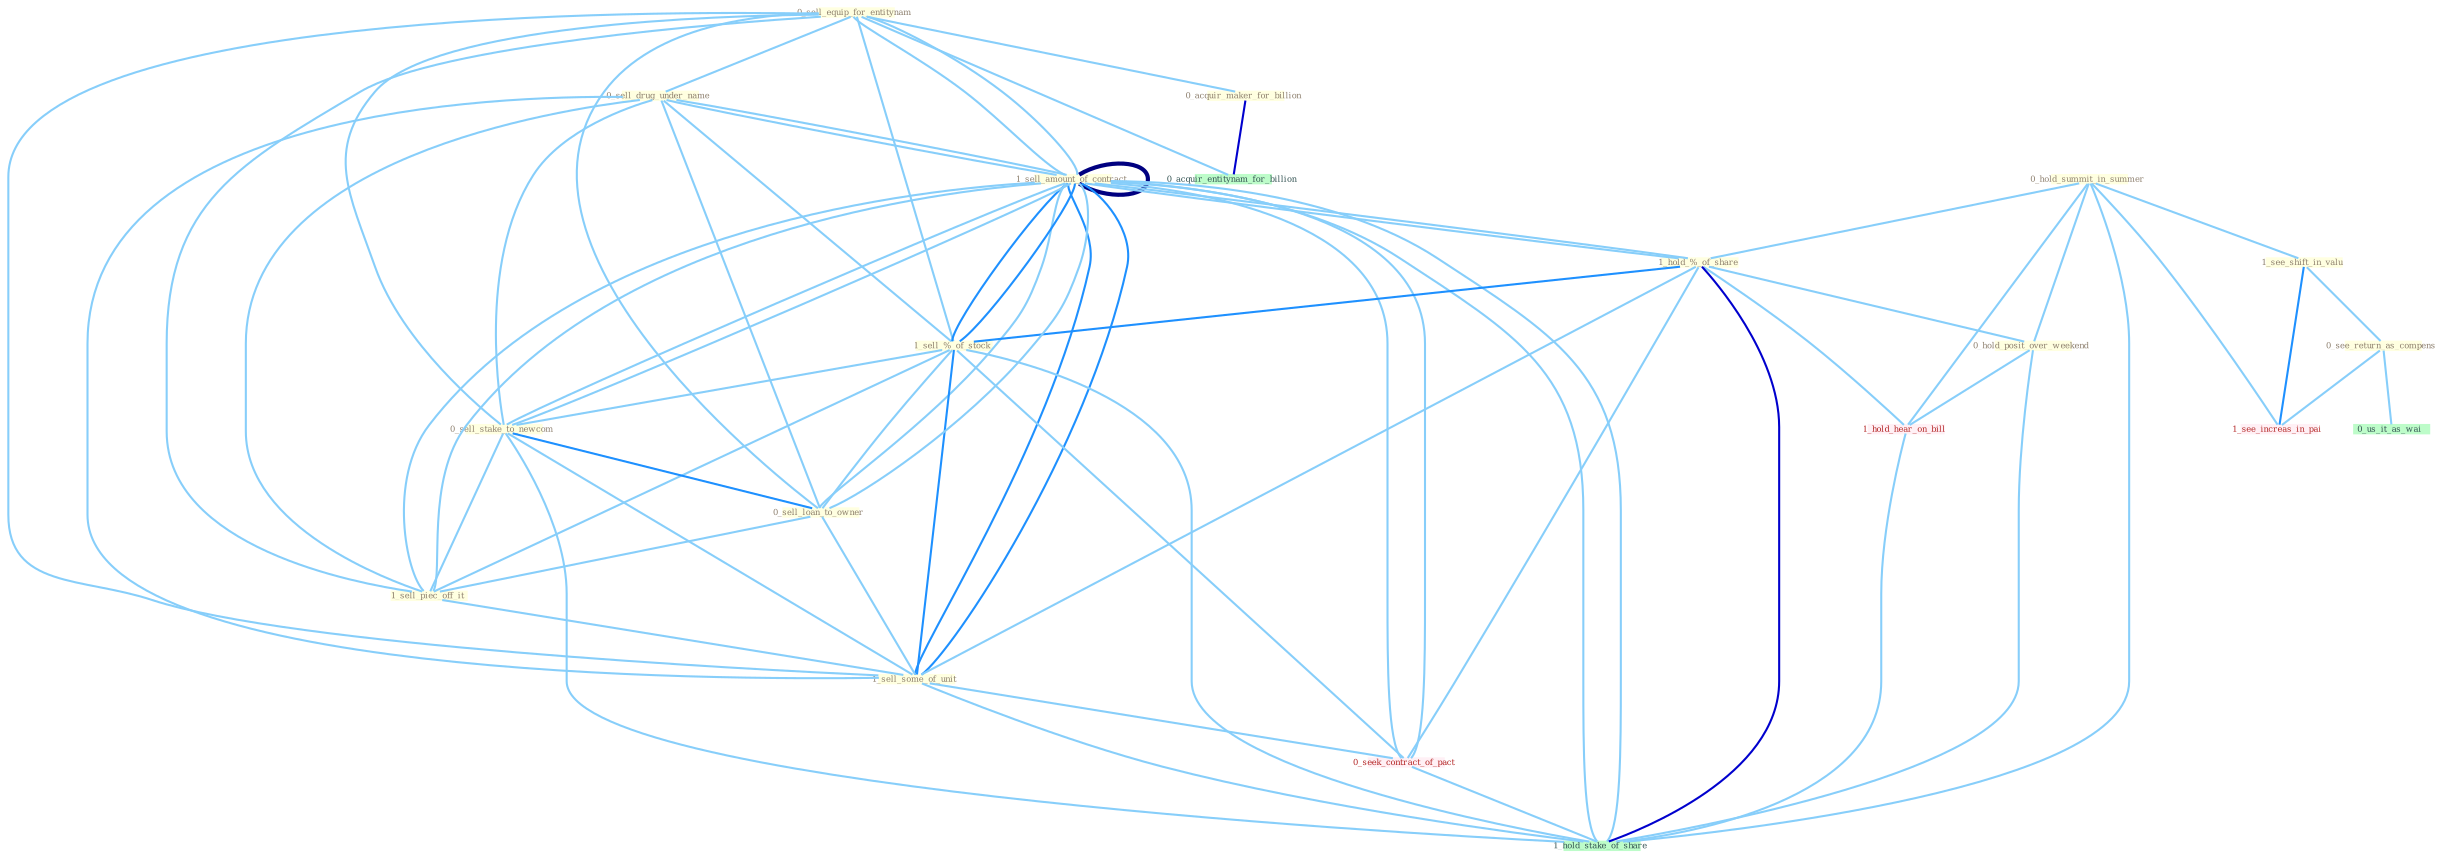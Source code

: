 Graph G{ 
    node
    [shape=polygon,style=filled,width=.5,height=.06,color="#BDFCC9",fixedsize=true,fontsize=4,
    fontcolor="#2f4f4f"];
    {node
    [color="#ffffe0", fontcolor="#8b7d6b"] "0_sell_equip_for_entitynam " "0_sell_drug_under_name " "0_hold_summit_in_summer " "1_sell_amount_of_contract " "1_hold_%_of_share " "1_sell_%_of_stock " "0_sell_stake_to_newcom " "0_hold_posit_over_weekend " "0_sell_loan_to_owner " "0_acquir_maker_for_billion " "1_see_shift_in_valu " "0_see_return_as_compens " "1_sell_amount_of_contract " "1_sell_piec_off_it " "1_sell_some_of_unit "}
{node [color="#fff0f5", fontcolor="#b22222"] "0_seek_contract_of_pact " "1_see_increas_in_pai " "1_hold_hear_on_bill "}
edge [color="#B0E2FF"];

	"0_sell_equip_for_entitynam " -- "0_sell_drug_under_name " [w="1", color="#87cefa" ];
	"0_sell_equip_for_entitynam " -- "1_sell_amount_of_contract " [w="1", color="#87cefa" ];
	"0_sell_equip_for_entitynam " -- "1_sell_%_of_stock " [w="1", color="#87cefa" ];
	"0_sell_equip_for_entitynam " -- "0_sell_stake_to_newcom " [w="1", color="#87cefa" ];
	"0_sell_equip_for_entitynam " -- "0_sell_loan_to_owner " [w="1", color="#87cefa" ];
	"0_sell_equip_for_entitynam " -- "0_acquir_maker_for_billion " [w="1", color="#87cefa" ];
	"0_sell_equip_for_entitynam " -- "1_sell_amount_of_contract " [w="1", color="#87cefa" ];
	"0_sell_equip_for_entitynam " -- "1_sell_piec_off_it " [w="1", color="#87cefa" ];
	"0_sell_equip_for_entitynam " -- "1_sell_some_of_unit " [w="1", color="#87cefa" ];
	"0_sell_equip_for_entitynam " -- "0_acquir_entitynam_for_billion " [w="1", color="#87cefa" ];
	"0_sell_drug_under_name " -- "1_sell_amount_of_contract " [w="1", color="#87cefa" ];
	"0_sell_drug_under_name " -- "1_sell_%_of_stock " [w="1", color="#87cefa" ];
	"0_sell_drug_under_name " -- "0_sell_stake_to_newcom " [w="1", color="#87cefa" ];
	"0_sell_drug_under_name " -- "0_sell_loan_to_owner " [w="1", color="#87cefa" ];
	"0_sell_drug_under_name " -- "1_sell_amount_of_contract " [w="1", color="#87cefa" ];
	"0_sell_drug_under_name " -- "1_sell_piec_off_it " [w="1", color="#87cefa" ];
	"0_sell_drug_under_name " -- "1_sell_some_of_unit " [w="1", color="#87cefa" ];
	"0_hold_summit_in_summer " -- "1_hold_%_of_share " [w="1", color="#87cefa" ];
	"0_hold_summit_in_summer " -- "0_hold_posit_over_weekend " [w="1", color="#87cefa" ];
	"0_hold_summit_in_summer " -- "1_see_shift_in_valu " [w="1", color="#87cefa" ];
	"0_hold_summit_in_summer " -- "1_see_increas_in_pai " [w="1", color="#87cefa" ];
	"0_hold_summit_in_summer " -- "1_hold_hear_on_bill " [w="1", color="#87cefa" ];
	"0_hold_summit_in_summer " -- "1_hold_stake_of_share " [w="1", color="#87cefa" ];
	"1_sell_amount_of_contract " -- "1_hold_%_of_share " [w="1", color="#87cefa" ];
	"1_sell_amount_of_contract " -- "1_sell_%_of_stock " [w="2", color="#1e90ff" , len=0.8];
	"1_sell_amount_of_contract " -- "0_sell_stake_to_newcom " [w="1", color="#87cefa" ];
	"1_sell_amount_of_contract " -- "0_sell_loan_to_owner " [w="1", color="#87cefa" ];
	"1_sell_amount_of_contract " -- "1_sell_amount_of_contract " [w="4", style=bold, color="#000080", len=0.4];
	"1_sell_amount_of_contract " -- "1_sell_piec_off_it " [w="1", color="#87cefa" ];
	"1_sell_amount_of_contract " -- "1_sell_some_of_unit " [w="2", color="#1e90ff" , len=0.8];
	"1_sell_amount_of_contract " -- "0_seek_contract_of_pact " [w="1", color="#87cefa" ];
	"1_sell_amount_of_contract " -- "1_hold_stake_of_share " [w="1", color="#87cefa" ];
	"1_hold_%_of_share " -- "1_sell_%_of_stock " [w="2", color="#1e90ff" , len=0.8];
	"1_hold_%_of_share " -- "0_hold_posit_over_weekend " [w="1", color="#87cefa" ];
	"1_hold_%_of_share " -- "1_sell_amount_of_contract " [w="1", color="#87cefa" ];
	"1_hold_%_of_share " -- "1_sell_some_of_unit " [w="1", color="#87cefa" ];
	"1_hold_%_of_share " -- "0_seek_contract_of_pact " [w="1", color="#87cefa" ];
	"1_hold_%_of_share " -- "1_hold_hear_on_bill " [w="1", color="#87cefa" ];
	"1_hold_%_of_share " -- "1_hold_stake_of_share " [w="3", color="#0000cd" , len=0.6];
	"1_sell_%_of_stock " -- "0_sell_stake_to_newcom " [w="1", color="#87cefa" ];
	"1_sell_%_of_stock " -- "0_sell_loan_to_owner " [w="1", color="#87cefa" ];
	"1_sell_%_of_stock " -- "1_sell_amount_of_contract " [w="2", color="#1e90ff" , len=0.8];
	"1_sell_%_of_stock " -- "1_sell_piec_off_it " [w="1", color="#87cefa" ];
	"1_sell_%_of_stock " -- "1_sell_some_of_unit " [w="2", color="#1e90ff" , len=0.8];
	"1_sell_%_of_stock " -- "0_seek_contract_of_pact " [w="1", color="#87cefa" ];
	"1_sell_%_of_stock " -- "1_hold_stake_of_share " [w="1", color="#87cefa" ];
	"0_sell_stake_to_newcom " -- "0_sell_loan_to_owner " [w="2", color="#1e90ff" , len=0.8];
	"0_sell_stake_to_newcom " -- "1_sell_amount_of_contract " [w="1", color="#87cefa" ];
	"0_sell_stake_to_newcom " -- "1_sell_piec_off_it " [w="1", color="#87cefa" ];
	"0_sell_stake_to_newcom " -- "1_sell_some_of_unit " [w="1", color="#87cefa" ];
	"0_sell_stake_to_newcom " -- "1_hold_stake_of_share " [w="1", color="#87cefa" ];
	"0_hold_posit_over_weekend " -- "1_hold_hear_on_bill " [w="1", color="#87cefa" ];
	"0_hold_posit_over_weekend " -- "1_hold_stake_of_share " [w="1", color="#87cefa" ];
	"0_sell_loan_to_owner " -- "1_sell_amount_of_contract " [w="1", color="#87cefa" ];
	"0_sell_loan_to_owner " -- "1_sell_piec_off_it " [w="1", color="#87cefa" ];
	"0_sell_loan_to_owner " -- "1_sell_some_of_unit " [w="1", color="#87cefa" ];
	"0_acquir_maker_for_billion " -- "0_acquir_entitynam_for_billion " [w="3", color="#0000cd" , len=0.6];
	"1_see_shift_in_valu " -- "0_see_return_as_compens " [w="1", color="#87cefa" ];
	"1_see_shift_in_valu " -- "1_see_increas_in_pai " [w="2", color="#1e90ff" , len=0.8];
	"0_see_return_as_compens " -- "0_us_it_as_wai " [w="1", color="#87cefa" ];
	"0_see_return_as_compens " -- "1_see_increas_in_pai " [w="1", color="#87cefa" ];
	"1_sell_amount_of_contract " -- "1_sell_piec_off_it " [w="1", color="#87cefa" ];
	"1_sell_amount_of_contract " -- "1_sell_some_of_unit " [w="2", color="#1e90ff" , len=0.8];
	"1_sell_amount_of_contract " -- "0_seek_contract_of_pact " [w="1", color="#87cefa" ];
	"1_sell_amount_of_contract " -- "1_hold_stake_of_share " [w="1", color="#87cefa" ];
	"1_sell_piec_off_it " -- "1_sell_some_of_unit " [w="1", color="#87cefa" ];
	"1_sell_some_of_unit " -- "0_seek_contract_of_pact " [w="1", color="#87cefa" ];
	"1_sell_some_of_unit " -- "1_hold_stake_of_share " [w="1", color="#87cefa" ];
	"0_seek_contract_of_pact " -- "1_hold_stake_of_share " [w="1", color="#87cefa" ];
	"1_hold_hear_on_bill " -- "1_hold_stake_of_share " [w="1", color="#87cefa" ];
}